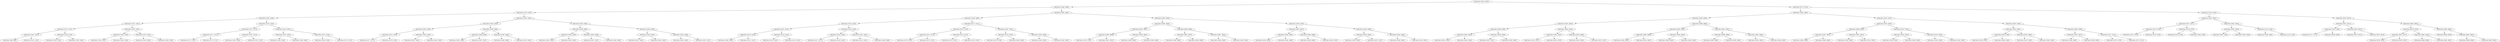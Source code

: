 digraph G{
1888171452 [label="Node{data=[4942, 4942]}"]
1888171452 -> 1475884052
1475884052 [label="Node{data=[4408, 4408]}"]
1475884052 -> 77386561
77386561 [label="Node{data=[4376, 4376]}"]
77386561 -> 520188814
520188814 [label="Node{data=[2269, 2269]}"]
520188814 -> 906924807
906924807 [label="Node{data=[2261, 2261]}"]
906924807 -> 549472582
549472582 [label="Node{data=[2257, 2257]}"]
549472582 -> 1118081220
1118081220 [label="Node{data=[1907, 1907]}"]
1118081220 -> 1454179869
1454179869 [label="Node{data=[988, 988]}"]
1118081220 -> 351871332
351871332 [label="Node{data=[2242, 2242]}"]
549472582 -> 911331524
911331524 [label="Node{data=[2259, 2259]}"]
911331524 -> 1343571066
1343571066 [label="Node{data=[2258, 2258]}"]
911331524 -> 1849048459
1849048459 [label="Node{data=[2260, 2260]}"]
906924807 -> 857330472
857330472 [label="Node{data=[2265, 2265]}"]
857330472 -> 192344703
192344703 [label="Node{data=[2263, 2263]}"]
192344703 -> 1908031999
1908031999 [label="Node{data=[2262, 2262]}"]
192344703 -> 775942182
775942182 [label="Node{data=[2264, 2264]}"]
857330472 -> 1396893274
1396893274 [label="Node{data=[2267, 2267]}"]
1396893274 -> 1872433991
1872433991 [label="Node{data=[2266, 2266]}"]
1396893274 -> 1284309746
1284309746 [label="Node{data=[2268, 2268]}"]
520188814 -> 501380485
501380485 [label="Node{data=[2420, 2420]}"]
501380485 -> 1498816597
1498816597 [label="Node{data=[2273, 2273]}"]
1498816597 -> 1851785491
1851785491 [label="Node{data=[2271, 2271]}"]
1851785491 -> 1256064191
1256064191 [label="Node{data=[2270, 2270]}"]
1851785491 -> 1142824508
1142824508 [label="Node{data=[2272, 2272]}"]
1498816597 -> 748870242
748870242 [label="Node{data=[2315, 2315]}"]
748870242 -> 1118056060
1118056060 [label="Node{data=[2284, 2284]}"]
748870242 -> 2028282219
2028282219 [label="Node{data=[2325, 2325]}"]
501380485 -> 1279143861
1279143861 [label="Node{data=[4261, 4261]}"]
1279143861 -> 1987415450
1987415450 [label="Node{data=[2453, 2453]}"]
1987415450 -> 365005542
365005542 [label="Node{data=[2449, 2449]}"]
1987415450 -> 1157500748
1157500748 [label="Node{data=[2488, 2488]}"]
1279143861 -> 2038481889
2038481889 [label="Node{data=[4374, 4374]}"]
2038481889 -> 600016918
600016918 [label="Node{data=[4350, 4350]}"]
2038481889 -> 986488882
986488882 [label="Node{data=[4375, 4375]}"]
77386561 -> 251419720
251419720 [label="Node{data=[4392, 4392]}"]
251419720 -> 1897662909
1897662909 [label="Node{data=[4384, 4384]}"]
1897662909 -> 1319156912
1319156912 [label="Node{data=[4380, 4380]}"]
1319156912 -> 296896614
296896614 [label="Node{data=[4378, 4378]}"]
296896614 -> 2101368836
2101368836 [label="Node{data=[4377, 4377]}"]
296896614 -> 1820387312
1820387312 [label="Node{data=[4379, 4379]}"]
1319156912 -> 663651308
663651308 [label="Node{data=[4382, 4382]}"]
663651308 -> 612113923
612113923 [label="Node{data=[4381, 4381]}"]
663651308 -> 1535374064
1535374064 [label="Node{data=[4383, 4383]}"]
1897662909 -> 819409175
819409175 [label="Node{data=[4388, 4388]}"]
819409175 -> 1670726914
1670726914 [label="Node{data=[4386, 4386]}"]
1670726914 -> 660460405
660460405 [label="Node{data=[4385, 4385]}"]
1670726914 -> 1670226204
1670226204 [label="Node{data=[4387, 4387]}"]
819409175 -> 1784380403
1784380403 [label="Node{data=[4390, 4390]}"]
1784380403 -> 598707951
598707951 [label="Node{data=[4389, 4389]}"]
1784380403 -> 1780492180
1780492180 [label="Node{data=[4391, 4391]}"]
251419720 -> 1688993421
1688993421 [label="Node{data=[4400, 4400]}"]
1688993421 -> 1428063496
1428063496 [label="Node{data=[4396, 4396]}"]
1428063496 -> 169456050
169456050 [label="Node{data=[4394, 4394]}"]
169456050 -> 1642998754
1642998754 [label="Node{data=[4393, 4393]}"]
169456050 -> 1510670020
1510670020 [label="Node{data=[4395, 4395]}"]
1428063496 -> 2065499720
2065499720 [label="Node{data=[4398, 4398]}"]
2065499720 -> 1011793080
1011793080 [label="Node{data=[4397, 4397]}"]
2065499720 -> 745480680
745480680 [label="Node{data=[4399, 4399]}"]
1688993421 -> 564004479
564004479 [label="Node{data=[4404, 4404]}"]
564004479 -> 841116482
841116482 [label="Node{data=[4402, 4402]}"]
841116482 -> 2067835586
2067835586 [label="Node{data=[4401, 4401]}"]
841116482 -> 779461667
779461667 [label="Node{data=[4403, 4403]}"]
564004479 -> 2131358316
2131358316 [label="Node{data=[4406, 4406]}"]
2131358316 -> 1590750900
1590750900 [label="Node{data=[4405, 4405]}"]
2131358316 -> 548948246
548948246 [label="Node{data=[4407, 4407]}"]
1475884052 -> 594519454
594519454 [label="Node{data=[4685, 4685]}"]
594519454 -> 323336461
323336461 [label="Node{data=[4469, 4469]}"]
323336461 -> 1245270175
1245270175 [label="Node{data=[4416, 4416]}"]
1245270175 -> 673923127
673923127 [label="Node{data=[4412, 4412]}"]
673923127 -> 1991660537
1991660537 [label="Node{data=[4410, 4410]}"]
1991660537 -> 1208291827
1208291827 [label="Node{data=[4409, 4409]}"]
1991660537 -> 1220025796
1220025796 [label="Node{data=[4411, 4411]}"]
673923127 -> 987813404
987813404 [label="Node{data=[4414, 4414]}"]
987813404 -> 2123199266
2123199266 [label="Node{data=[4413, 4413]}"]
987813404 -> 518483849
518483849 [label="Node{data=[4415, 4415]}"]
1245270175 -> 381224876
381224876 [label="Node{data=[4420, 4420]}"]
381224876 -> 710239057
710239057 [label="Node{data=[4418, 4418]}"]
710239057 -> 1070858586
1070858586 [label="Node{data=[4417, 4417]}"]
710239057 -> 443202062
443202062 [label="Node{data=[4419, 4419]}"]
381224876 -> 1144019592
1144019592 [label="Node{data=[4467, 4467]}"]
1144019592 -> 1165944500
1165944500 [label="Node{data=[4421, 4421]}"]
1144019592 -> 1514140048
1514140048 [label="Node{data=[4468, 4468]}"]
323336461 -> 365595155
365595155 [label="Node{data=[4477, 4477]}"]
365595155 -> 1399354936
1399354936 [label="Node{data=[4473, 4473]}"]
1399354936 -> 1628533159
1628533159 [label="Node{data=[4471, 4471]}"]
1628533159 -> 1141358436
1141358436 [label="Node{data=[4470, 4470]}"]
1628533159 -> 98316261
98316261 [label="Node{data=[4472, 4472]}"]
1399354936 -> 353718480
353718480 [label="Node{data=[4475, 4475]}"]
353718480 -> 2137233308
2137233308 [label="Node{data=[4474, 4474]}"]
353718480 -> 107412363
107412363 [label="Node{data=[4476, 4476]}"]
365595155 -> 1654738853
1654738853 [label="Node{data=[4481, 4481]}"]
1654738853 -> 1561137393
1561137393 [label="Node{data=[4479, 4479]}"]
1561137393 -> 1051829179
1051829179 [label="Node{data=[4478, 4478]}"]
1561137393 -> 263892293
263892293 [label="Node{data=[4480, 4480]}"]
1654738853 -> 1737365360
1737365360 [label="Node{data=[4483, 4483]}"]
1737365360 -> 1387338216
1387338216 [label="Node{data=[4482, 4482]}"]
1737365360 -> 1630454910
1630454910 [label="Node{data=[4592, 4592]}"]
594519454 -> 992255387
992255387 [label="Node{data=[4903, 4903]}"]
992255387 -> 746989592
746989592 [label="Node{data=[4865, 4865]}"]
746989592 -> 1981942329
1981942329 [label="Node{data=[4861, 4861]}"]
1981942329 -> 1631071671
1631071671 [label="Node{data=[4808, 4808]}"]
1631071671 -> 2121251918
2121251918 [label="Node{data=[4749, 4749]}"]
1631071671 -> 1672781171
1672781171 [label="Node{data=[4831, 4831]}"]
1981942329 -> 86057214
86057214 [label="Node{data=[4863, 4863]}"]
86057214 -> 626323576
626323576 [label="Node{data=[4862, 4862]}"]
86057214 -> 651863376
651863376 [label="Node{data=[4864, 4864]}"]
746989592 -> 1631775741
1631775741 [label="Node{data=[4899, 4899]}"]
1631775741 -> 1843925499
1843925499 [label="Node{data=[4867, 4867]}"]
1843925499 -> 1866328846
1866328846 [label="Node{data=[4866, 4866]}"]
1843925499 -> 482223004
482223004 [label="Node{data=[4898, 4898]}"]
1631775741 -> 1792356085
1792356085 [label="Node{data=[4901, 4901]}"]
1792356085 -> 1193254301
1193254301 [label="Node{data=[4900, 4900]}"]
1792356085 -> 1199205355
1199205355 [label="Node{data=[4902, 4902]}"]
992255387 -> 716505691
716505691 [label="Node{data=[4934, 4934]}"]
716505691 -> 1767121790
1767121790 [label="Node{data=[4907, 4907]}"]
1767121790 -> 1377609916
1377609916 [label="Node{data=[4905, 4905]}"]
1377609916 -> 1185784871
1185784871 [label="Node{data=[4904, 4904]}"]
1377609916 -> 1149817203
1149817203 [label="Node{data=[4906, 4906]}"]
1767121790 -> 202331471
202331471 [label="Node{data=[4909, 4909]}"]
202331471 -> 996230458
996230458 [label="Node{data=[4908, 4908]}"]
202331471 -> 281432813
281432813 [label="Node{data=[4933, 4933]}"]
716505691 -> 306649807
306649807 [label="Node{data=[4938, 4938]}"]
306649807 -> 1687453925
1687453925 [label="Node{data=[4936, 4936]}"]
1687453925 -> 1441612248
1441612248 [label="Node{data=[4935, 4935]}"]
1687453925 -> 2006855858
2006855858 [label="Node{data=[4937, 4937]}"]
306649807 -> 1571151340
1571151340 [label="Node{data=[4940, 4940]}"]
1571151340 -> 494333205
494333205 [label="Node{data=[4939, 4939]}"]
1571151340 -> 573213922
573213922 [label="Node{data=[4941, 4941]}"]
1888171452 -> 607593397
607593397 [label="Node{data=[5073, 5073]}"]
607593397 -> 1460584546
1460584546 [label="Node{data=[4995, 4995]}"]
1460584546 -> 2109374931
2109374931 [label="Node{data=[4958, 4958]}"]
2109374931 -> 184639258
184639258 [label="Node{data=[4950, 4950]}"]
184639258 -> 372698948
372698948 [label="Node{data=[4946, 4946]}"]
372698948 -> 932847664
932847664 [label="Node{data=[4944, 4944]}"]
932847664 -> 512199433
512199433 [label="Node{data=[4943, 4943]}"]
932847664 -> 536866380
536866380 [label="Node{data=[4945, 4945]}"]
372698948 -> 1049783864
1049783864 [label="Node{data=[4948, 4948]}"]
1049783864 -> 1492079226
1492079226 [label="Node{data=[4947, 4947]}"]
1049783864 -> 2056410541
2056410541 [label="Node{data=[4949, 4949]}"]
184639258 -> 452942141
452942141 [label="Node{data=[4954, 4954]}"]
452942141 -> 934348788
934348788 [label="Node{data=[4952, 4952]}"]
934348788 -> 359661562
359661562 [label="Node{data=[4951, 4951]}"]
934348788 -> 2109272007
2109272007 [label="Node{data=[4953, 4953]}"]
452942141 -> 502163452
502163452 [label="Node{data=[4956, 4956]}"]
502163452 -> 585059602
585059602 [label="Node{data=[4955, 4955]}"]
502163452 -> 1218832028
1218832028 [label="Node{data=[4957, 4957]}"]
2109374931 -> 1926889112
1926889112 [label="Node{data=[4986, 4986]}"]
1926889112 -> 476493496
476493496 [label="Node{data=[4962, 4962]}"]
476493496 -> 1149882363
1149882363 [label="Node{data=[4960, 4960]}"]
1149882363 -> 595542256
595542256 [label="Node{data=[4959, 4959]}"]
1149882363 -> 510609209
510609209 [label="Node{data=[4961, 4961]}"]
476493496 -> 924184890
924184890 [label="Node{data=[4964, 4964]}"]
924184890 -> 1030297140
1030297140 [label="Node{data=[4963, 4963]}"]
924184890 -> 1682487721
1682487721 [label="Node{data=[4965, 4965]}"]
1926889112 -> 16415894
16415894 [label="Node{data=[4991, 4991]}"]
16415894 -> 419348882
419348882 [label="Node{data=[4989, 4989]}"]
419348882 -> 1842592783
1842592783 [label="Node{data=[4988, 4988]}"]
419348882 -> 1291306477
1291306477 [label="Node{data=[4990, 4990]}"]
16415894 -> 523898409
523898409 [label="Node{data=[4993, 4993]}"]
523898409 -> 1906748941
1906748941 [label="Node{data=[4992, 4992]}"]
523898409 -> 23418866
23418866 [label="Node{data=[4994, 4994]}"]
1460584546 -> 1942958750
1942958750 [label="Node{data=[5057, 5057]}"]
1942958750 -> 1011556744
1011556744 [label="Node{data=[5003, 5003]}"]
1011556744 -> 2027501258
2027501258 [label="Node{data=[4999, 4999]}"]
2027501258 -> 1403528420
1403528420 [label="Node{data=[4997, 4997]}"]
1403528420 -> 1501145037
1501145037 [label="Node{data=[4996, 4996]}"]
1403528420 -> 1012632075
1012632075 [label="Node{data=[4998, 4998]}"]
2027501258 -> 226853932
226853932 [label="Node{data=[5001, 5001]}"]
226853932 -> 530062972
530062972 [label="Node{data=[5000, 5000]}"]
226853932 -> 189502861
189502861 [label="Node{data=[5002, 5002]}"]
1011556744 -> 1805671741
1805671741 [label="Node{data=[5032, 5032]}"]
1805671741 -> 1252331649
1252331649 [label="Node{data=[5005, 5005]}"]
1252331649 -> 353475671
353475671 [label="Node{data=[5004, 5004]}"]
1252331649 -> 1109492869
1109492869 [label="Node{data=[5006, 5006]}"]
1805671741 -> 721510473
721510473 [label="Node{data=[5055, 5055]}"]
721510473 -> 1237470384
1237470384 [label="Node{data=[5046, 5046]}"]
721510473 -> 1353224955
1353224955 [label="Node{data=[5056, 5056]}"]
1942958750 -> 509813191
509813191 [label="Node{data=[5065, 5065]}"]
509813191 -> 1052772714
1052772714 [label="Node{data=[5061, 5061]}"]
1052772714 -> 1698461134
1698461134 [label="Node{data=[5059, 5059]}"]
1698461134 -> 1905728728
1905728728 [label="Node{data=[5058, 5058]}"]
1698461134 -> 1996318260
1996318260 [label="Node{data=[5060, 5060]}"]
1052772714 -> 1221114584
1221114584 [label="Node{data=[5063, 5063]}"]
1221114584 -> 1314665482
1314665482 [label="Node{data=[5062, 5062]}"]
1221114584 -> 132415685
132415685 [label="Node{data=[5064, 5064]}"]
509813191 -> 448105163
448105163 [label="Node{data=[5069, 5069]}"]
448105163 -> 388431167
388431167 [label="Node{data=[5067, 5067]}"]
388431167 -> 955606965
955606965 [label="Node{data=[5066, 5066]}"]
388431167 -> 456403654
456403654 [label="Node{data=[5068, 5068]}"]
448105163 -> 769726649
769726649 [label="Node{data=[5071, 5071]}"]
769726649 -> 219076415
219076415 [label="Node{data=[5070, 5070]}"]
769726649 -> 508940772
508940772 [label="Node{data=[5072, 5072]}"]
607593397 -> 613268210
613268210 [label="Node{data=[5163, 5163]}"]
613268210 -> 25971210
25971210 [label="Node{data=[5081, 5081]}"]
25971210 -> 2051068459
2051068459 [label="Node{data=[5077, 5077]}"]
2051068459 -> 1252718198
1252718198 [label="Node{data=[5075, 5075]}"]
1252718198 -> 62492667
62492667 [label="Node{data=[5074, 5074]}"]
1252718198 -> 1611024796
1611024796 [label="Node{data=[5076, 5076]}"]
2051068459 -> 480976445
480976445 [label="Node{data=[5079, 5079]}"]
480976445 -> 28263064
28263064 [label="Node{data=[5078, 5078]}"]
480976445 -> 1319555841
1319555841 [label="Node{data=[5080, 5080]}"]
25971210 -> 482224608
482224608 [label="Node{data=[5085, 5085]}"]
482224608 -> 1486919356
1486919356 [label="Node{data=[5083, 5083]}"]
1486919356 -> 593540274
593540274 [label="Node{data=[5082, 5082]}"]
1486919356 -> 1537623300
1537623300 [label="Node{data=[5084, 5084]}"]
482224608 -> 909809337
909809337 [label="Node{data=[5129, 5129]}"]
909809337 -> 1794372532
1794372532 [label="Node{data=[5086, 5086]}"]
909809337 -> 1284509564
1284509564 [label="Node{data=[5130, 5130]}"]
613268210 -> 628616591
628616591 [label="Node{data=[6675, 6675]}"]
628616591 -> 1192900806
1192900806 [label="Node{data=[6671, 6671]}"]
1192900806 -> 838933954
838933954 [label="Node{data=[5190, 5190]}"]
838933954 -> 2116423441
2116423441 [label="Node{data=[5177, 5177]}"]
838933954 -> 1688702671
1688702671 [label="Node{data=[6639, 6639]}"]
1192900806 -> 1919764117
1919764117 [label="Node{data=[6673, 6673]}"]
1919764117 -> 1211677207
1211677207 [label="Node{data=[6672, 6672]}"]
1919764117 -> 103312006
103312006 [label="Node{data=[6674, 6674]}"]
628616591 -> 1579240826
1579240826 [label="Node{data=[6683, 6683]}"]
1579240826 -> 1189142981
1189142981 [label="Node{data=[6679, 6679]}"]
1189142981 -> 1267008268
1267008268 [label="Node{data=[6677, 6677]}"]
1267008268 -> 247217312
247217312 [label="Node{data=[6676, 6676]}"]
1267008268 -> 1512241808
1512241808 [label="Node{data=[6678, 6678]}"]
1189142981 -> 462280408
462280408 [label="Node{data=[6681, 6681]}"]
462280408 -> 2029202374
2029202374 [label="Node{data=[6680, 6680]}"]
462280408 -> 398807364
398807364 [label="Node{data=[6682, 6682]}"]
1579240826 -> 1518260054
1518260054 [label="Node{data=[6685, 6685]}"]
1518260054 -> 791738839
791738839 [label="Node{data=[6684, 6684]}"]
1518260054 -> 1325161196
1325161196 [label="Node{data=[6687, 6687]}"]
1325161196 -> 1930329350
1930329350 [label="Node{data=[6686, 6686]}"]
1325161196 -> 1596328014
1596328014 [label="Node{data=[6692, 6692]}"]
}